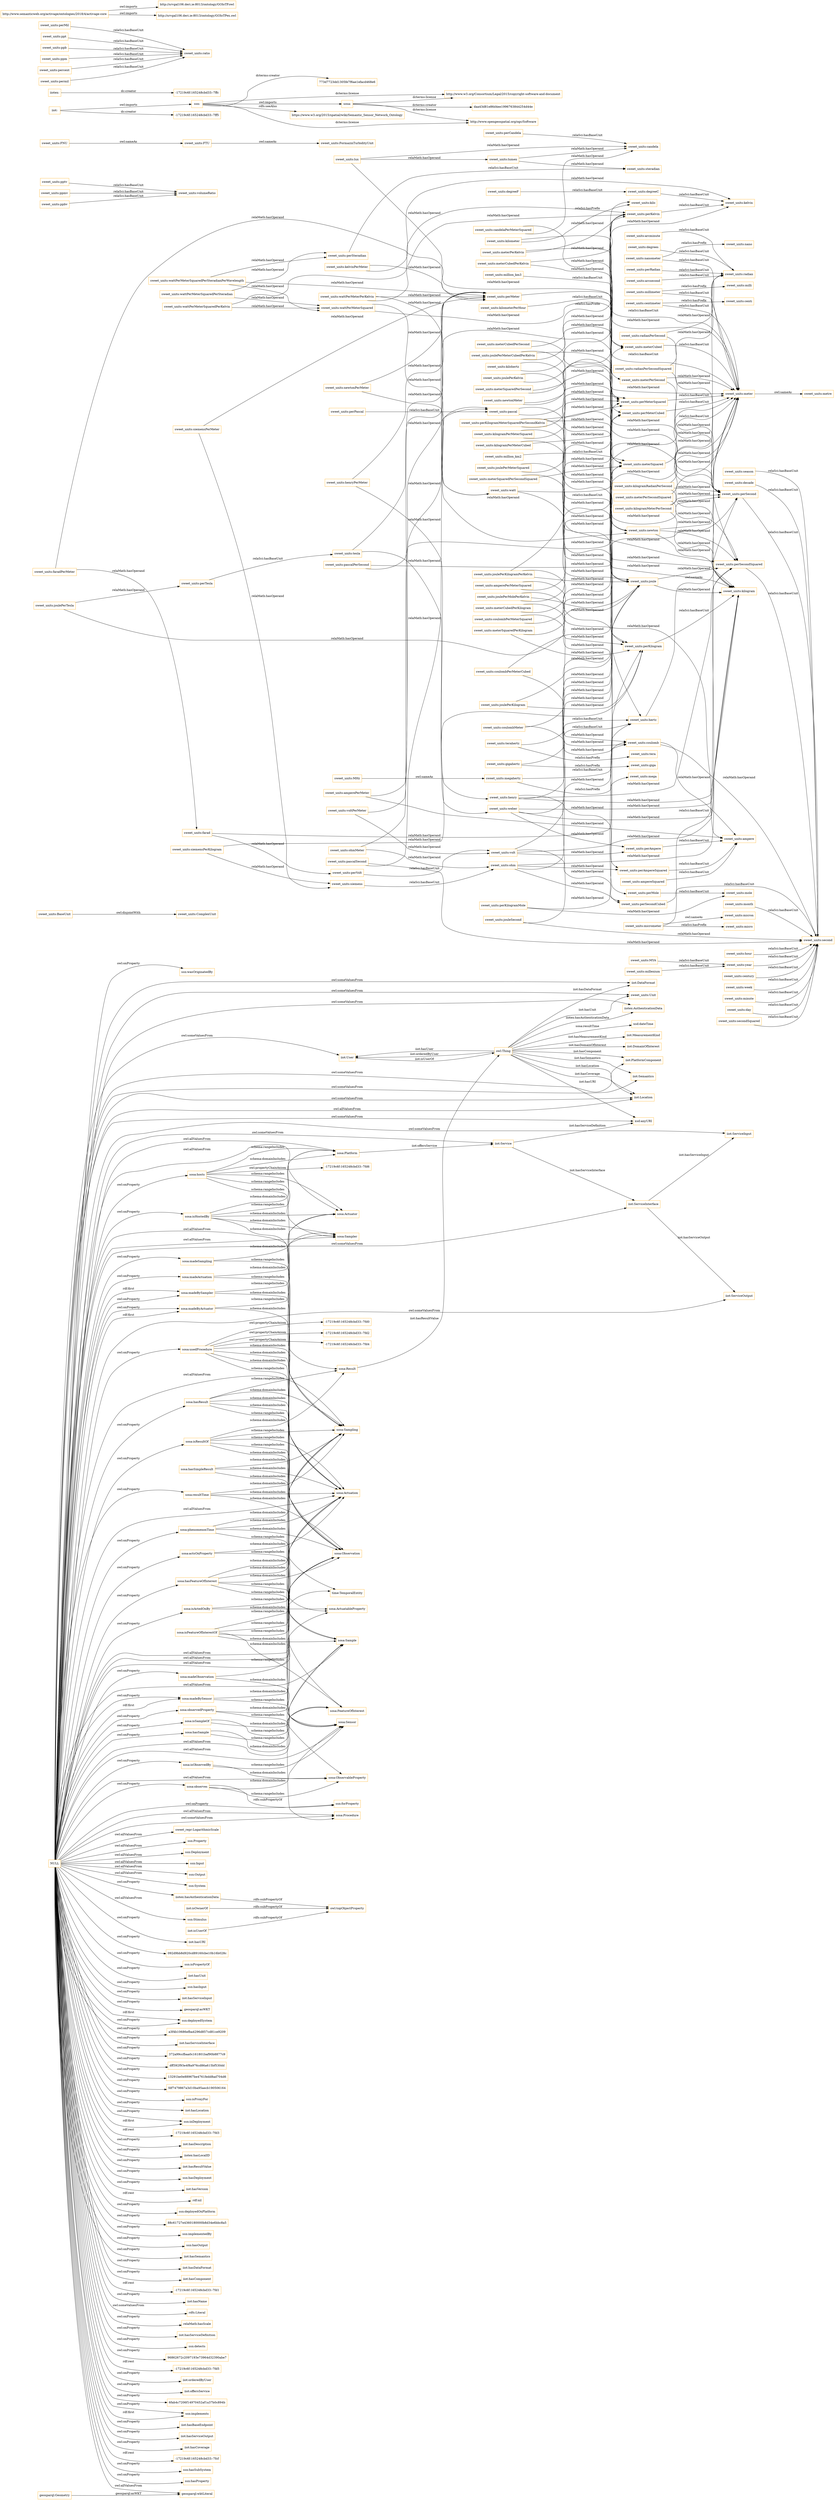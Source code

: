 digraph ar2dtool_diagram { 
rankdir=LR;
size="1501"
node [shape = rectangle, color="orange"]; "iiot:DataFormat" "sweet_units:Unit" "iiotex:AuthenticationData" "sweet_units:BaseUnit" "sweet_repr:LogarithmicScale" "iiot:MeasurementKind" "iiot:User" "sweet_units:ComplexUnit" "iiot:Service" "iiot:ServiceInterface" "ssn:Property" "iiot:PlatformComponent" "iiot:ServiceInput" "iiot:Semantics" "geosparql:Geometry" "iiot:Location" "iiot:ServiceOutput" "iiot:DomainOfInterest" "ssn:Deployment" "ssn:Input" "sosa:Actuation" "ssn:Output" "sosa:Observation" "ssn:System" "sosa:Sampling" "ssn:Stimulus" "sosa:ObservableProperty" "sosa:FeatureOfInterest" "sosa:Platform" "sosa:ActuatableProperty" "sosa:Actuator" "sosa:Sample" "time:TemporalEntity" "sosa:Sensor" "sosa:Procedure" "sosa:Result" "sosa:Sampler" ; /*classes style*/
	"sweet_units:henry" -> "sweet_units:perSecondSquared" [ label = "relaMath:hasOperand" ];
	"sweet_units:henry" -> "sweet_units:perAmpereSquared" [ label = "relaMath:hasOperand" ];
	"sweet_units:henry" -> "sweet_units:meterSquared" [ label = "relaMath:hasOperand" ];
	"sweet_units:henry" -> "sweet_units:kilogram" [ label = "relaMath:hasOperand" ];
	"sosa:usedProcedure" -> "-17219c6f:165248cbd33:-7fd0" [ label = "owl:propertyChainAxiom" ];
	"sosa:usedProcedure" -> "-17219c6f:165248cbd33:-7fd2" [ label = "owl:propertyChainAxiom" ];
	"sosa:usedProcedure" -> "-17219c6f:165248cbd33:-7fd4" [ label = "owl:propertyChainAxiom" ];
	"sosa:usedProcedure" -> "sosa:Procedure" [ label = "schema:rangeIncludes" ];
	"sosa:usedProcedure" -> "sosa:Sampling" [ label = "schema:domainIncludes" ];
	"sosa:usedProcedure" -> "sosa:Observation" [ label = "schema:domainIncludes" ];
	"sosa:usedProcedure" -> "sosa:Actuation" [ label = "schema:domainIncludes" ];
	"sweet_units:joulePerKilogramPerKelvin" -> "sweet_units:perKilogram" [ label = "relaMath:hasOperand" ];
	"sweet_units:joulePerKilogramPerKelvin" -> "sweet_units:perKelvin" [ label = "relaMath:hasOperand" ];
	"sweet_units:joulePerKilogramPerKelvin" -> "sweet_units:joule" [ label = "relaMath:hasOperand" ];
	"sweet_units:joulePerKilogram" -> "sweet_units:perKilogram" [ label = "relaMath:hasOperand" ];
	"sweet_units:joulePerKilogram" -> "sweet_units:joule" [ label = "relaMath:hasOperand" ];
	"sweet_units:millimeter" -> "sweet_units:milli" [ label = "relaSci:hasPrefix" ];
	"sweet_units:millimeter" -> "sweet_units:meter" [ label = "relaSci:hasBaseUnit" ];
	"iiot:isOwnerOf" -> "owl:topObjectProperty" [ label = "rdfs:subPropertyOf" ];
	"sweet_units:meterSquaredPerSecondSquared" -> "sweet_units:perSecondSquared" [ label = "relaMath:hasOperand" ];
	"sweet_units:meterSquaredPerSecondSquared" -> "sweet_units:meterSquared" [ label = "relaMath:hasOperand" ];
	"iiot:isUserOf" -> "owl:topObjectProperty" [ label = "rdfs:subPropertyOf" ];
	"sweet_units:ohm" -> "sweet_units:perSecondCubed" [ label = "relaMath:hasOperand" ];
	"sweet_units:ohm" -> "sweet_units:perAmpereSquared" [ label = "relaMath:hasOperand" ];
	"sweet_units:ohm" -> "sweet_units:meterSquared" [ label = "relaMath:hasOperand" ];
	"sweet_units:ohm" -> "sweet_units:kilogram" [ label = "relaMath:hasOperand" ];
	"sweet_units:pptv" -> "sweet_units:volumeRatio" [ label = "relaSci:hasBaseUnit" ];
	"sweet_units:FNU" -> "sweet_units:FTU" [ label = "owl:sameAs" ];
	"iiot:" -> "ssn:" [ label = "owl:imports" ];
	"iiot:" -> "-17219c6f:165248cbd33:-7ff5" [ label = "dc:creator" ];
	"sweet_units:perSecondCubed" -> "sweet_units:second" [ label = "relaSci:hasBaseUnit" ];
	"sweet_units:joulePerMeterCubedPerKelvin" -> "sweet_units:perMeterCubed" [ label = "relaMath:hasOperand" ];
	"sweet_units:joulePerMeterCubedPerKelvin" -> "sweet_units:perKelvin" [ label = "relaMath:hasOperand" ];
	"sweet_units:joulePerMeterCubedPerKelvin" -> "sweet_units:joule" [ label = "relaMath:hasOperand" ];
	"sweet_units:perSecondSquared" -> "sweet_units:second" [ label = "relaSci:hasBaseUnit" ];
	"iiotex:" -> "-17219c6f:165248cbd33:-7ffc" [ label = "dc:creator" ];
	"ssn:" -> "773d7723dd1305fe7f6ae1efacd468e6" [ label = "dcterms:creator" ];
	"ssn:" -> "http://www.w3.org/Consortium/Legal/2015/copyright-software-and-document" [ label = "dcterms:license" ];
	"ssn:" -> "sosa:" [ label = "owl:imports" ];
	"ssn:" -> "https://www.w3.org/2015/spatial/wiki/Semantic_Sensor_Network_Ontology" [ label = "rdfs:seeAlso" ];
	"ssn:" -> "http://www.opengeospatial.org/ogc/Software" [ label = "dcterms:license" ];
	"sweet_units:wattPerMeterSquaredPerSteradianPerWavelength" -> "sweet_units:wattPerMeterSquared" [ label = "relaMath:hasOperand" ];
	"sweet_units:wattPerMeterSquaredPerSteradianPerWavelength" -> "sweet_units:perSteradian" [ label = "relaMath:hasOperand" ];
	"sweet_units:wattPerMeterSquaredPerSteradianPerWavelength" -> "sweet_units:perMeter" [ label = "relaMath:hasOperand" ];
	"sweet_units:henryPerMeter" -> "sweet_units:perMeter" [ label = "relaMath:hasOperand" ];
	"sweet_units:henryPerMeter" -> "sweet_units:henry" [ label = "relaMath:hasOperand" ];
	"sosa:isSampleOf" -> "sosa:FeatureOfInterest" [ label = "schema:rangeIncludes" ];
	"sosa:isSampleOf" -> "sosa:Sample" [ label = "schema:domainIncludes" ];
	"sweet_units:meterPerKelvin" -> "sweet_units:perKelvin" [ label = "relaMath:hasOperand" ];
	"sweet_units:meterPerKelvin" -> "sweet_units:meter" [ label = "relaMath:hasOperand" ];
	"sweet_units:hour" -> "sweet_units:second" [ label = "relaSci:hasBaseUnit" ];
	"sweet_units:coulombPerMeterCubed" -> "sweet_units:perMeterCubed" [ label = "relaMath:hasOperand" ];
	"sweet_units:coulombPerMeterCubed" -> "sweet_units:coulomb" [ label = "relaMath:hasOperand" ];
	"sweet_units:perMil" -> "sweet_units:ratio" [ label = "relaSci:hasBaseUnit" ];
	"sweet_units:radianPerSecondSquared" -> "sweet_units:radian" [ label = "relaMath:hasOperand" ];
	"sweet_units:radianPerSecondSquared" -> "sweet_units:perSecondSquared" [ label = "relaMath:hasOperand" ];
	"sweet_units:hertz" -> "sweet_units:perSecond" [ label = "owl:sameAs" ];
	"sweet_units:candelaPerMeterSquared" -> "sweet_units:perMeterSquared" [ label = "relaMath:hasOperand" ];
	"sweet_units:candelaPerMeterSquared" -> "sweet_units:candela" [ label = "relaMath:hasOperand" ];
	"sosa:hasSample" -> "sosa:Sample" [ label = "schema:rangeIncludes" ];
	"sosa:hasSample" -> "sosa:FeatureOfInterest" [ label = "schema:domainIncludes" ];
	"sweet_units:meterSquared" -> "sweet_units:meter" [ label = "relaSci:hasBaseUnit" ];
	"sosa:resultTime" -> "sosa:Sampling" [ label = "schema:domainIncludes" ];
	"sosa:resultTime" -> "sosa:Observation" [ label = "schema:domainIncludes" ];
	"sosa:resultTime" -> "sosa:Actuation" [ label = "schema:domainIncludes" ];
	"sweet_units:BaseUnit" -> "sweet_units:ComplexUnit" [ label = "owl:disjointWith" ];
	"sweet_units:meterCubedPerSecond" -> "sweet_units:perSecond" [ label = "relaMath:hasOperand" ];
	"sweet_units:meterCubedPerSecond" -> "sweet_units:meterCubed" [ label = "relaMath:hasOperand" ];
	"sweet_units:perKelvin" -> "sweet_units:kelvin" [ label = "relaSci:hasBaseUnit" ];
	"sweet_units:coulombPerMeterSquared" -> "sweet_units:perMeterSquared" [ label = "relaMath:hasOperand" ];
	"sweet_units:coulombPerMeterSquared" -> "sweet_units:coulomb" [ label = "relaMath:hasOperand" ];
	"sweet_units:kelvinPerMeter" -> "sweet_units:perMeter" [ label = "relaMath:hasOperand" ];
	"sweet_units:kelvinPerMeter" -> "sweet_units:kelvin" [ label = "relaMath:hasOperand" ];
	"sweet_units:perSteradian" -> "sweet_units:steradian" [ label = "relaSci:hasBaseUnit" ];
	"sweet_units:perAmpereSquared" -> "sweet_units:ampere" [ label = "relaSci:hasBaseUnit" ];
	"sweet_units:ppt" -> "sweet_units:ratio" [ label = "relaSci:hasBaseUnit" ];
	"sweet_units:perMeter" -> "sweet_units:meter" [ label = "relaSci:hasBaseUnit" ];
	"sweet_units:meterCubed" -> "sweet_units:meter" [ label = "relaSci:hasBaseUnit" ];
	"sweet_units:meterCubedPerKilogram" -> "sweet_units:perKilogram" [ label = "relaMath:hasOperand" ];
	"sweet_units:meterCubedPerKilogram" -> "sweet_units:meterCubed" [ label = "relaMath:hasOperand" ];
	"sosa:madeObservation" -> "sosa:Observation" [ label = "schema:rangeIncludes" ];
	"sosa:madeObservation" -> "sosa:Sensor" [ label = "schema:domainIncludes" ];
	"sweet_units:million_km3" -> "sweet_units:meterCubed" [ label = "relaSci:hasBaseUnit" ];
	"sweet_units:arcminute" -> "sweet_units:radian" [ label = "relaSci:hasBaseUnit" ];
	"sweet_units:kilometerPerHour" -> "sweet_units:meterPerSecond" [ label = "relaSci:hasBaseUnit" ];
	"sweet_units:perVolt" -> "sweet_units:volt" [ label = "relaSci:hasBaseUnit" ];
	"sosa:actsOnProperty" -> "sosa:ActuatableProperty" [ label = "schema:rangeIncludes" ];
	"sosa:actsOnProperty" -> "sosa:Actuation" [ label = "schema:domainIncludes" ];
	"sosa:hasSimpleResult" -> "sosa:Sampling" [ label = "schema:domainIncludes" ];
	"sosa:hasSimpleResult" -> "sosa:Observation" [ label = "schema:domainIncludes" ];
	"sosa:hasSimpleResult" -> "sosa:Actuation" [ label = "schema:domainIncludes" ];
	"sweet_units:wattPerMeterSquared" -> "sweet_units:watt" [ label = "relaMath:hasOperand" ];
	"sweet_units:wattPerMeterSquared" -> "sweet_units:perMeterSquared" [ label = "relaMath:hasOperand" ];
	"sweet_units:terahertz" -> "sweet_units:tera" [ label = "relaSci:hasPrefix" ];
	"sweet_units:terahertz" -> "sweet_units:hertz" [ label = "relaSci:hasBaseUnit" ];
	"sweet_units:meter" -> "sweet_units:metre" [ label = "owl:sameAs" ];
	"sweet_units:newton" -> "sweet_units:perSecondSquared" [ label = "relaMath:hasOperand" ];
	"sweet_units:newton" -> "sweet_units:meter" [ label = "relaMath:hasOperand" ];
	"sweet_units:newton" -> "sweet_units:kilogram" [ label = "relaMath:hasOperand" ];
	"sweet_units:kilometer" -> "sweet_units:kilo" [ label = "relaSci:hasPrefix" ];
	"sweet_units:kilometer" -> "sweet_units:meter" [ label = "relaSci:hasBaseUnit" ];
	"sweet_units:perMeterSquared" -> "sweet_units:meter" [ label = "relaSci:hasBaseUnit" ];
	"sweet_units:year" -> "sweet_units:second" [ label = "relaSci:hasBaseUnit" ];
	"http://www.semanticweb.org/activage/ontologies/2018/4/activage-core" -> "http://srvgal106.deri.ie:8013/ontology/GOIoTP.owl" [ label = "owl:imports" ];
	"http://www.semanticweb.org/activage/ontologies/2018/4/activage-core" -> "http://srvgal106.deri.ie:8013/ontology/GOIoTPex.owl" [ label = "owl:imports" ];
	"sweet_units:centimeter" -> "sweet_units:centi" [ label = "relaSci:hasPrefix" ];
	"sweet_units:centimeter" -> "sweet_units:meter" [ label = "relaSci:hasBaseUnit" ];
	"sweet_units:joulePerTesla" -> "sweet_units:perTesla" [ label = "relaMath:hasOperand" ];
	"sweet_units:joulePerTesla" -> "sweet_units:joule" [ label = "relaMath:hasOperand" ];
	"sosa:observedProperty" -> "sosa:ObservableProperty" [ label = "schema:rangeIncludes" ];
	"sosa:observedProperty" -> "sosa:Observation" [ label = "schema:domainIncludes" ];
	"sosa:observes" -> "ssn:forProperty" [ label = "rdfs:subPropertyOf" ];
	"sosa:observes" -> "sosa:ObservableProperty" [ label = "schema:rangeIncludes" ];
	"sosa:observes" -> "sosa:Sensor" [ label = "schema:domainIncludes" ];
	"sweet_units:degreeC" -> "sweet_units:kelvin" [ label = "relaSci:hasBaseUnit" ];
	"sweet_units:siemens" -> "sweet_units:ohm" [ label = "relaSci:hasBaseUnit" ];
	"sweet_units:ppb" -> "sweet_units:ratio" [ label = "relaSci:hasBaseUnit" ];
	"sweet_units:meterCubedPerKelvin" -> "sweet_units:perKelvin" [ label = "relaMath:hasOperand" ];
	"sweet_units:meterCubedPerKelvin" -> "sweet_units:meterCubed" [ label = "relaMath:hasOperand" ];
	"sweet_units:perKilogram" -> "sweet_units:kilogram" [ label = "relaSci:hasBaseUnit" ];
	"sweet_units:lumen" -> "sweet_units:steradian" [ label = "relaMath:hasOperand" ];
	"sweet_units:lumen" -> "sweet_units:candela" [ label = "relaMath:hasOperand" ];
	"sweet_units:ppmv" -> "sweet_units:volumeRatio" [ label = "relaSci:hasBaseUnit" ];
	"sweet_units:century" -> "sweet_units:second" [ label = "relaSci:hasBaseUnit" ];
	"sosa:hasFeatureOfInterest" -> "sosa:Observation" [ label = "schema:domainIncludes" ];
	"sosa:hasFeatureOfInterest" -> "sosa:FeatureOfInterest" [ label = "schema:rangeIncludes" ];
	"sosa:hasFeatureOfInterest" -> "sosa:Sampling" [ label = "schema:domainIncludes" ];
	"sosa:hasFeatureOfInterest" -> "sosa:Actuation" [ label = "schema:domainIncludes" ];
	"sosa:hasFeatureOfInterest" -> "sosa:Sample" [ label = "schema:rangeIncludes" ];
	"sosa:isFeatureOfInterestOf" -> "sosa:FeatureOfInterest" [ label = "schema:domainIncludes" ];
	"sosa:isFeatureOfInterestOf" -> "sosa:Actuation" [ label = "schema:rangeIncludes" ];
	"sosa:isFeatureOfInterestOf" -> "sosa:Sampling" [ label = "schema:rangeIncludes" ];
	"sosa:isFeatureOfInterestOf" -> "sosa:Observation" [ label = "schema:rangeIncludes" ];
	"sosa:isFeatureOfInterestOf" -> "sosa:Sample" [ label = "schema:domainIncludes" ];
	"sweet_units:siemensPerKilogram" -> "sweet_units:siemens" [ label = "relaMath:hasOperand" ];
	"sweet_units:siemensPerKilogram" -> "sweet_units:perKilogram" [ label = "relaMath:hasOperand" ];
	"sweet_units:MHz" -> "sweet_units:megahertz" [ label = "owl:sameAs" ];
	"sosa:" -> "http://www.opengeospatial.org/ogc/Software" [ label = "dcterms:license" ];
	"sosa:" -> "daa43d81e86d4ee1996763844254d44e" [ label = "dcterms:creator" ];
	"sosa:" -> "http://www.w3.org/Consortium/Legal/2015/copyright-software-and-document" [ label = "dcterms:license" ];
	"sweet_units:MYA" -> "sweet_units:year" [ label = "relaSci:hasBaseUnit" ];
	"sweet_units:degreeF" -> "sweet_units:degreeC" [ label = "relaSci:hasBaseUnit" ];
	"sweet_units:perCandela" -> "sweet_units:candela" [ label = "relaSci:hasBaseUnit" ];
	"sweet_units:newtonPerMeter" -> "sweet_units:perMeter" [ label = "relaMath:hasOperand" ];
	"sweet_units:newtonPerMeter" -> "sweet_units:newton" [ label = "relaMath:hasOperand" ];
	"sweet_units:perTesla" -> "sweet_units:tesla" [ label = "relaSci:hasBaseUnit" ];
	"sweet_units:perPascal" -> "sweet_units:pascal" [ label = "relaSci:hasBaseUnit" ];
	"sweet_units:joulePerMeterSquared" -> "sweet_units:perMeterSquared" [ label = "relaMath:hasOperand" ];
	"sweet_units:joulePerMeterSquared" -> "sweet_units:joule" [ label = "relaMath:hasOperand" ];
	"sweet_units:perAmpere" -> "sweet_units:ampere" [ label = "relaSci:hasBaseUnit" ];
	"sosa:madeBySampler" -> "sosa:Sampler" [ label = "schema:rangeIncludes" ];
	"sosa:madeBySampler" -> "sosa:Sampling" [ label = "schema:domainIncludes" ];
	"sosa:madeActuation" -> "sosa:Actuation" [ label = "schema:rangeIncludes" ];
	"sosa:madeActuation" -> "sosa:Actuator" [ label = "schema:domainIncludes" ];
	"sweet_units:ppbv" -> "sweet_units:volumeRatio" [ label = "relaSci:hasBaseUnit" ];
	"sweet_units:ppm" -> "sweet_units:ratio" [ label = "relaSci:hasBaseUnit" ];
	"sweet_units:kilogramRadianPerSecond" -> "sweet_units:radian" [ label = "relaMath:hasOperand" ];
	"sweet_units:kilogramRadianPerSecond" -> "sweet_units:perSecond" [ label = "relaMath:hasOperand" ];
	"sweet_units:kilogramRadianPerSecond" -> "sweet_units:kilogram" [ label = "relaMath:hasOperand" ];
	"sweet_units:joule" -> "sweet_units:perSecondSquared" [ label = "relaMath:hasOperand" ];
	"sweet_units:joule" -> "sweet_units:kilogram" [ label = "relaMath:hasOperand" ];
	"sweet_units:joulePerMolePerKelvin" -> "sweet_units:perMole" [ label = "relaMath:hasOperand" ];
	"sweet_units:joulePerMolePerKelvin" -> "sweet_units:perKelvin" [ label = "relaMath:hasOperand" ];
	"sweet_units:joulePerMolePerKelvin" -> "sweet_units:joule" [ label = "relaMath:hasOperand" ];
	"sosa:madeByActuator" -> "sosa:Actuator" [ label = "schema:rangeIncludes" ];
	"sosa:madeByActuator" -> "sosa:Actuation" [ label = "schema:domainIncludes" ];
	"sweet_units:week" -> "sweet_units:second" [ label = "relaSci:hasBaseUnit" ];
	"sweet_units:ohmMeter" -> "sweet_units:ohm" [ label = "relaMath:hasOperand" ];
	"sweet_units:ohmMeter" -> "sweet_units:meter" [ label = "relaMath:hasOperand" ];
	"sweet_units:tesla" -> "sweet_units:weber" [ label = "relaMath:hasOperand" ];
	"sweet_units:tesla" -> "sweet_units:perMeterSquared" [ label = "relaMath:hasOperand" ];
	"sweet_units:kilohertz" -> "sweet_units:kilo" [ label = "relaSci:hasPrefix" ];
	"sweet_units:kilohertz" -> "sweet_units:hertz" [ label = "relaSci:hasBaseUnit" ];
	"sweet_units:newtonMeter" -> "sweet_units:newton" [ label = "relaMath:hasOperand" ];
	"sweet_units:newtonMeter" -> "sweet_units:meter" [ label = "relaMath:hasOperand" ];
	"sweet_units:perMeterCubed" -> "sweet_units:meter" [ label = "relaSci:hasBaseUnit" ];
	"sweet_units:percent" -> "sweet_units:ratio" [ label = "relaSci:hasBaseUnit" ];
	"sweet_units:degrees" -> "sweet_units:radian" [ label = "relaSci:hasBaseUnit" ];
	"sweet_units:pascal" -> "sweet_units:perMeterSquared" [ label = "relaMath:hasOperand" ];
	"sweet_units:pascal" -> "sweet_units:newton" [ label = "relaMath:hasOperand" ];
	"sweet_units:amperePerMeter" -> "sweet_units:perMeter" [ label = "relaMath:hasOperand" ];
	"sweet_units:amperePerMeter" -> "sweet_units:ampere" [ label = "relaMath:hasOperand" ];
	"sweet_units:perKilogramMole" -> "sweet_units:perKilogram" [ label = "relaMath:hasOperand" ];
	"sweet_units:perKilogramMole" -> "sweet_units:mole" [ label = "relaMath:hasOperand" ];
	"sosa:isActedOnBy" -> "sosa:Actuation" [ label = "schema:rangeIncludes" ];
	"sosa:isActedOnBy" -> "sosa:ActuatableProperty" [ label = "schema:domainIncludes" ];
	"sweet_units:perRadian" -> "sweet_units:radian" [ label = "relaSci:hasBaseUnit" ];
	"sweet_units:perMole" -> "sweet_units:mole" [ label = "relaSci:hasBaseUnit" ];
	"sweet_units:arcsecond" -> "sweet_units:radian" [ label = "relaSci:hasBaseUnit" ];
	"sweet_units:siemensPerMeter" -> "sweet_units:siemens" [ label = "relaMath:hasOperand" ];
	"sweet_units:siemensPerMeter" -> "sweet_units:perMeter" [ label = "relaMath:hasOperand" ];
	"sosa:isObservedBy" -> "sosa:Sensor" [ label = "schema:rangeIncludes" ];
	"sosa:isObservedBy" -> "sosa:ObservableProperty" [ label = "schema:domainIncludes" ];
	"sweet_units:lux" -> "sweet_units:perMeterSquared" [ label = "relaMath:hasOperand" ];
	"sweet_units:lux" -> "sweet_units:lumen" [ label = "relaMath:hasOperand" ];
	"sweet_units:lux" -> "sweet_units:candela" [ label = "relaMath:hasOperand" ];
	"sweet_units:minute" -> "sweet_units:second" [ label = "relaSci:hasBaseUnit" ];
	"sweet_units:kilogramMeterPerSecond" -> "sweet_units:perSecond" [ label = "relaMath:hasOperand" ];
	"sweet_units:kilogramMeterPerSecond" -> "sweet_units:meter" [ label = "relaMath:hasOperand" ];
	"sweet_units:kilogramMeterPerSecond" -> "sweet_units:kilogram" [ label = "relaMath:hasOperand" ];
	"sweet_units:gigahertz" -> "sweet_units:giga" [ label = "relaSci:hasPrefix" ];
	"sweet_units:gigahertz" -> "sweet_units:hertz" [ label = "relaSci:hasBaseUnit" ];
	"sosa:hosts" -> "-17219c6f:165248cbd33:-7fd6" [ label = "owl:propertyChainAxiom" ];
	"sosa:hosts" -> "sosa:Platform" [ label = "schema:rangeIncludes" ];
	"sosa:hosts" -> "sosa:Actuator" [ label = "schema:rangeIncludes" ];
	"sosa:hosts" -> "sosa:Sampler" [ label = "schema:rangeIncludes" ];
	"sosa:hosts" -> "sosa:Sensor" [ label = "schema:rangeIncludes" ];
	"sosa:hosts" -> "sosa:Platform" [ label = "schema:domainIncludes" ];
	"iiotex:hasAuthenticationData" -> "owl:topObjectProperty" [ label = "rdfs:subPropertyOf" ];
	"sweet_units:jouleSecond" -> "sweet_units:second" [ label = "relaMath:hasOperand" ];
	"sweet_units:jouleSecond" -> "sweet_units:joule" [ label = "relaMath:hasOperand" ];
	"sweet_units:volt" -> "sweet_units:perSecondCubed" [ label = "relaMath:hasOperand" ];
	"sweet_units:volt" -> "sweet_units:perAmpere" [ label = "relaMath:hasOperand" ];
	"sweet_units:volt" -> "sweet_units:meterSquared" [ label = "relaMath:hasOperand" ];
	"sweet_units:volt" -> "sweet_units:kilogram" [ label = "relaMath:hasOperand" ];
	"sweet_units:day" -> "sweet_units:second" [ label = "relaSci:hasBaseUnit" ];
	"sweet_units:micrometer" -> "sweet_units:micro" [ label = "relaSci:hasPrefix" ];
	"sweet_units:micrometer" -> "sweet_units:meter" [ label = "relaSci:hasBaseUnit" ];
	"sweet_units:micrometer" -> "sweet_units:micron" [ label = "owl:sameAs" ];
	"sweet_units:permil" -> "sweet_units:ratio" [ label = "relaSci:hasBaseUnit" ];
	"sweet_units:pascalSecond" -> "sweet_units:second" [ label = "relaMath:hasOperand" ];
	"sweet_units:pascalSecond" -> "sweet_units:pascal" [ label = "relaMath:hasOperand" ];
	"sweet_units:kilogramPerMeterCubed" -> "sweet_units:perMeterCubed" [ label = "relaMath:hasOperand" ];
	"sweet_units:kilogramPerMeterCubed" -> "sweet_units:kilogram" [ label = "relaMath:hasOperand" ];
	"sweet_units:meterSquaredPerSecond" -> "sweet_units:perSecond" [ label = "relaMath:hasOperand" ];
	"sweet_units:meterSquaredPerSecond" -> "sweet_units:meterSquared" [ label = "relaMath:hasOperand" ];
	"sosa:phenomenonTime" -> "time:TemporalEntity" [ label = "schema:rangeIncludes" ];
	"sosa:phenomenonTime" -> "sosa:Sampling" [ label = "schema:domainIncludes" ];
	"sosa:phenomenonTime" -> "sosa:Observation" [ label = "schema:domainIncludes" ];
	"sosa:phenomenonTime" -> "sosa:Actuation" [ label = "schema:domainIncludes" ];
	"sweet_units:meterPerSecondSquared" -> "sweet_units:perSecondSquared" [ label = "relaMath:hasOperand" ];
	"sweet_units:meterPerSecondSquared" -> "sweet_units:meter" [ label = "relaMath:hasOperand" ];
	"NULL" -> "iiot:hasURI" [ label = "owl:onProperty" ];
	"NULL" -> "sosa:Sampler" [ label = "owl:allValuesFrom" ];
	"NULL" -> "iiot:PlatformComponent" [ label = "owl:someValuesFrom" ];
	"NULL" -> "092d9bb8d920cd89160cbe10b16b028c" [ label = "owl:onProperty" ];
	"NULL" -> "sosa:observedProperty" [ label = "owl:onProperty" ];
	"NULL" -> "sosa:madeByActuator" [ label = "rdf:first" ];
	"NULL" -> "xsd:anyURI" [ label = "owl:someValuesFrom" ];
	"NULL" -> "sosa:madeSampling" [ label = "owl:onProperty" ];
	"NULL" -> "sosa:madeObservation" [ label = "owl:onProperty" ];
	"NULL" -> "time:TemporalEntity" [ label = "owl:allValuesFrom" ];
	"NULL" -> "sosa:Observation" [ label = "owl:allValuesFrom" ];
	"NULL" -> "iiotex:AuthenticationData" [ label = "owl:someValuesFrom" ];
	"NULL" -> "ssn:forProperty" [ label = "owl:onProperty" ];
	"NULL" -> "sweet_repr:LogarithmicScale" [ label = "owl:allValuesFrom" ];
	"NULL" -> "sosa:isActedOnBy" [ label = "owl:onProperty" ];
	"NULL" -> "sosa:madeBySensor" [ label = "rdf:first" ];
	"NULL" -> "iiot:Location" [ label = "owl:someValuesFrom" ];
	"NULL" -> "sosa:observes" [ label = "owl:onProperty" ];
	"NULL" -> "ssn:isPropertyOf" [ label = "owl:onProperty" ];
	"NULL" -> "iiot:hasUnit" [ label = "owl:onProperty" ];
	"NULL" -> "ssn:hasInput" [ label = "owl:onProperty" ];
	"NULL" -> "sosa:madeBySampler" [ label = "owl:onProperty" ];
	"NULL" -> "sosa:usedProcedure" [ label = "owl:onProperty" ];
	"NULL" -> "iiot:hasServiceInput" [ label = "owl:onProperty" ];
	"NULL" -> "sosa:FeatureOfInterest" [ label = "owl:allValuesFrom" ];
	"NULL" -> "geosparql:asWKT" [ label = "owl:onProperty" ];
	"NULL" -> "ssn:deployedSystem" [ label = "rdf:first" ];
	"NULL" -> "iiotex:hasAuthenticationData" [ label = "owl:onProperty" ];
	"NULL" -> "sosa:hasResult" [ label = "owl:onProperty" ];
	"NULL" -> "a3f4b10686efba4296d857cd81ce9209" [ label = "owl:onProperty" ];
	"NULL" -> "sosa:Sensor" [ label = "owl:allValuesFrom" ];
	"NULL" -> "ssn:deployedSystem" [ label = "owl:onProperty" ];
	"NULL" -> "iiot:hasServiceInterface" [ label = "owl:onProperty" ];
	"NULL" -> "372a99ccfbaa0c161801baf90b8877c9" [ label = "owl:onProperty" ];
	"NULL" -> "dff392f93e4f8a976cd86a615bf530dd" [ label = "owl:onProperty" ];
	"NULL" -> "sosa:Procedure" [ label = "owl:someValuesFrom" ];
	"NULL" -> "13291be0e88967be4761fedd8ad704d6" [ label = "owl:onProperty" ];
	"NULL" -> "ssn:Output" [ label = "owl:allValuesFrom" ];
	"NULL" -> "fdf7479867a3d10ba95aecb190506164" [ label = "owl:onProperty" ];
	"NULL" -> "ssn:isProxyFor" [ label = "owl:onProperty" ];
	"NULL" -> "iiot:hasLocation" [ label = "owl:onProperty" ];
	"NULL" -> "sosa:hasFeatureOfInterest" [ label = "owl:onProperty" ];
	"NULL" -> "ssn:inDeployment" [ label = "owl:onProperty" ];
	"NULL" -> "sosa:Procedure" [ label = "owl:allValuesFrom" ];
	"NULL" -> "-17219c6f:165248cbd33:-7fd3" [ label = "rdf:rest" ];
	"NULL" -> "iiot:hasDescription" [ label = "owl:onProperty" ];
	"NULL" -> "sosa:hasSample" [ label = "owl:onProperty" ];
	"NULL" -> "iiotex:hasLocalID" [ label = "owl:onProperty" ];
	"NULL" -> "iiot:Service" [ label = "owl:someValuesFrom" ];
	"NULL" -> "iiot:ServiceInterface" [ label = "owl:someValuesFrom" ];
	"NULL" -> "sosa:ActuatableProperty" [ label = "owl:allValuesFrom" ];
	"NULL" -> "iiot:hasResultValue" [ label = "owl:onProperty" ];
	"NULL" -> "ssn:hasDeployment" [ label = "owl:onProperty" ];
	"NULL" -> "iiot:hasVersion" [ label = "owl:onProperty" ];
	"NULL" -> "sosa:madeActuation" [ label = "owl:onProperty" ];
	"NULL" -> "rdf:nil" [ label = "rdf:rest" ];
	"NULL" -> "ssn:deployedOnPlatform" [ label = "owl:onProperty" ];
	"NULL" -> "iiot:Location" [ label = "owl:allValuesFrom" ];
	"NULL" -> "88c61727e4360180000b8d34e6bbc8a5" [ label = "owl:onProperty" ];
	"NULL" -> "ssn:implementedBy" [ label = "owl:onProperty" ];
	"NULL" -> "ssn:Stimulus" [ label = "owl:allValuesFrom" ];
	"NULL" -> "sosa:isHostedBy" [ label = "owl:onProperty" ];
	"NULL" -> "ssn:hasOutput" [ label = "owl:onProperty" ];
	"NULL" -> "iiot:hasSemantics" [ label = "owl:onProperty" ];
	"NULL" -> "iiot:hasDataFormat" [ label = "owl:onProperty" ];
	"NULL" -> "iiot:User" [ label = "owl:someValuesFrom" ];
	"NULL" -> "ssn:Property" [ label = "owl:allValuesFrom" ];
	"NULL" -> "sosa:Actuator" [ label = "owl:allValuesFrom" ];
	"NULL" -> "sosa:isResultOf" [ label = "owl:onProperty" ];
	"NULL" -> "iiot:hasComponent" [ label = "owl:onProperty" ];
	"NULL" -> "-17219c6f:165248cbd33:-7fd1" [ label = "rdf:rest" ];
	"NULL" -> "iiot:hasName" [ label = "owl:onProperty" ];
	"NULL" -> "rdfs:Literal" [ label = "owl:someValuesFrom" ];
	"NULL" -> "sosa:madeBySensor" [ label = "owl:onProperty" ];
	"NULL" -> "sosa:phenomenonTime" [ label = "owl:onProperty" ];
	"NULL" -> "ssn:Deployment" [ label = "owl:allValuesFrom" ];
	"NULL" -> "sosa:ObservableProperty" [ label = "owl:allValuesFrom" ];
	"NULL" -> "ssn:inDeployment" [ label = "rdf:first" ];
	"NULL" -> "relaMath:hasScale" [ label = "owl:onProperty" ];
	"NULL" -> "sosa:Sampling" [ label = "owl:allValuesFrom" ];
	"NULL" -> "iiot:hasServiceDefinition" [ label = "owl:onProperty" ];
	"NULL" -> "iiot:ServiceInput" [ label = "owl:someValuesFrom" ];
	"NULL" -> "ssn:detects" [ label = "owl:onProperty" ];
	"NULL" -> "sosa:Platform" [ label = "owl:allValuesFrom" ];
	"NULL" -> "sosa:resultTime" [ label = "owl:onProperty" ];
	"NULL" -> "96862672c2097193e73964d32390abe7" [ label = "owl:onProperty" ];
	"NULL" -> "-17219c6f:165248cbd33:-7fd5" [ label = "rdf:rest" ];
	"NULL" -> "sosa:Result" [ label = "owl:allValuesFrom" ];
	"NULL" -> "iiot:orderedByUser" [ label = "owl:onProperty" ];
	"NULL" -> "sosa:isObservedBy" [ label = "owl:onProperty" ];
	"NULL" -> "sosa:isSampleOf" [ label = "owl:onProperty" ];
	"NULL" -> "iiot:offersService" [ label = "owl:onProperty" ];
	"NULL" -> "6fab4c7206f14970452af1a37b0c894b" [ label = "owl:onProperty" ];
	"NULL" -> "ssn:implements" [ label = "owl:onProperty" ];
	"NULL" -> "iiot:hasBaseEndpoint" [ label = "owl:onProperty" ];
	"NULL" -> "iiot:ServiceOutput" [ label = "owl:someValuesFrom" ];
	"NULL" -> "ssn:Input" [ label = "owl:allValuesFrom" ];
	"NULL" -> "sweet_units:Unit" [ label = "owl:someValuesFrom" ];
	"NULL" -> "iiot:hasServiceOutput" [ label = "owl:onProperty" ];
	"NULL" -> "ssn:System" [ label = "owl:allValuesFrom" ];
	"NULL" -> "sosa:actsOnProperty" [ label = "owl:onProperty" ];
	"NULL" -> "iiot:hasCoverage" [ label = "owl:onProperty" ];
	"NULL" -> "sosa:Sample" [ label = "owl:allValuesFrom" ];
	"NULL" -> "-17219c6f:165248cbd33:-7fcf" [ label = "rdf:rest" ];
	"NULL" -> "ssn:hasSubSystem" [ label = "owl:onProperty" ];
	"NULL" -> "ssn:implements" [ label = "rdf:first" ];
	"NULL" -> "sosa:Actuation" [ label = "owl:allValuesFrom" ];
	"NULL" -> "ssn:hasProperty" [ label = "owl:onProperty" ];
	"NULL" -> "ssn:wasOriginatedBy" [ label = "owl:onProperty" ];
	"NULL" -> "sosa:madeBySampler" [ label = "rdf:first" ];
	"NULL" -> "iiot:DataFormat" [ label = "owl:someValuesFrom" ];
	"NULL" -> "sosa:madeByActuator" [ label = "owl:onProperty" ];
	"NULL" -> "iiot:Semantics" [ label = "owl:someValuesFrom" ];
	"NULL" -> "sosa:hosts" [ label = "owl:onProperty" ];
	"NULL" -> "geosparql:wktLiteral" [ label = "owl:allValuesFrom" ];
	"sosa:madeSampling" -> "sosa:Sampling" [ label = "schema:rangeIncludes" ];
	"sosa:madeSampling" -> "sosa:Sampler" [ label = "schema:domainIncludes" ];
	"sweet_units:secondSquared" -> "sweet_units:second" [ label = "relaSci:hasBaseUnit" ];
	"sweet_units:million_km2" -> "sweet_units:meterSquared" [ label = "relaSci:hasBaseUnit" ];
	"sweet_units:wattPerMeterPerKelvin" -> "sweet_units:watt" [ label = "relaMath:hasOperand" ];
	"sweet_units:wattPerMeterPerKelvin" -> "sweet_units:perMeter" [ label = "relaMath:hasOperand" ];
	"sweet_units:wattPerMeterPerKelvin" -> "sweet_units:perKelvin" [ label = "relaMath:hasOperand" ];
	"sweet_units:millenium" -> "sweet_units:year" [ label = "relaSci:hasBaseUnit" ];
	"sosa:madeBySensor" -> "sosa:Sensor" [ label = "schema:rangeIncludes" ];
	"sosa:madeBySensor" -> "sosa:Observation" [ label = "schema:domainIncludes" ];
	"sweet_units:wattPerMeterSquaredPerSteradian" -> "sweet_units:wattPerMeterSquared" [ label = "relaMath:hasOperand" ];
	"sweet_units:wattPerMeterSquaredPerSteradian" -> "sweet_units:perSteradian" [ label = "relaMath:hasOperand" ];
	"sweet_units:amperePerMeterSquared" -> "sweet_units:perMeterSquared" [ label = "relaMath:hasOperand" ];
	"sweet_units:amperePerMeterSquared" -> "sweet_units:ampere" [ label = "relaMath:hasOperand" ];
	"sweet_units:megahertz" -> "sweet_units:mega" [ label = "relaSci:hasPrefix" ];
	"sweet_units:megahertz" -> "sweet_units:hertz" [ label = "relaSci:hasBaseUnit" ];
	"sweet_units:meterPerSecond" -> "sweet_units:perSecond" [ label = "relaMath:hasOperand" ];
	"sweet_units:meterPerSecond" -> "sweet_units:meter" [ label = "relaMath:hasOperand" ];
	"sweet_units:kilogramPerMeterSquared" -> "sweet_units:perMeterSquared" [ label = "relaMath:hasOperand" ];
	"sweet_units:kilogramPerMeterSquared" -> "sweet_units:kilogram" [ label = "relaMath:hasOperand" ];
	"sweet_units:FTU" -> "sweet_units:FormazinTurbidityUnit" [ label = "owl:sameAs" ];
	"sweet_units:radianPerSecond" -> "sweet_units:radian" [ label = "relaMath:hasOperand" ];
	"sweet_units:radianPerSecond" -> "sweet_units:perSecond" [ label = "relaMath:hasOperand" ];
	"sweet_units:wattPerMeterSquaredPerKelvin" -> "sweet_units:wattPerMeterSquared" [ label = "relaMath:hasOperand" ];
	"sweet_units:wattPerMeterSquaredPerKelvin" -> "sweet_units:perKelvin" [ label = "relaMath:hasOperand" ];
	"sosa:isHostedBy" -> "sosa:Platform" [ label = "schema:rangeIncludes" ];
	"sosa:isHostedBy" -> "sosa:Platform" [ label = "schema:domainIncludes" ];
	"sosa:isHostedBy" -> "sosa:Sampler" [ label = "schema:domainIncludes" ];
	"sosa:isHostedBy" -> "sosa:Sensor" [ label = "schema:domainIncludes" ];
	"sosa:isHostedBy" -> "sosa:Actuator" [ label = "schema:domainIncludes" ];
	"sosa:isResultOf" -> "sosa:Sample" [ label = "schema:domainIncludes" ];
	"sosa:isResultOf" -> "sosa:Actuation" [ label = "schema:rangeIncludes" ];
	"sosa:isResultOf" -> "sosa:Observation" [ label = "schema:rangeIncludes" ];
	"sosa:isResultOf" -> "sosa:Sampling" [ label = "schema:rangeIncludes" ];
	"sosa:isResultOf" -> "sosa:Result" [ label = "schema:domainIncludes" ];
	"sweet_units:farad" -> "sweet_units:perVolt" [ label = "relaMath:hasOperand" ];
	"sweet_units:farad" -> "sweet_units:coulomb" [ label = "relaMath:hasOperand" ];
	"sweet_units:decade" -> "sweet_units:second" [ label = "relaSci:hasBaseUnit" ];
	"sweet_units:voltPerMeter" -> "sweet_units:volt" [ label = "relaMath:hasOperand" ];
	"sweet_units:voltPerMeter" -> "sweet_units:perMeter" [ label = "relaMath:hasOperand" ];
	"sweet_units:season" -> "sweet_units:second" [ label = "relaSci:hasBaseUnit" ];
	"sosa:hasResult" -> "sosa:Sampling" [ label = "schema:domainIncludes" ];
	"sosa:hasResult" -> "sosa:Actuation" [ label = "schema:domainIncludes" ];
	"sosa:hasResult" -> "sosa:Observation" [ label = "schema:domainIncludes" ];
	"sosa:hasResult" -> "sosa:Result" [ label = "schema:rangeIncludes" ];
	"sosa:hasResult" -> "sosa:Sample" [ label = "schema:rangeIncludes" ];
	"sweet_units:meterSquaredPerKilogram" -> "sweet_units:perKilogram" [ label = "relaMath:hasOperand" ];
	"sweet_units:meterSquaredPerKilogram" -> "sweet_units:meterSquared" [ label = "relaMath:hasOperand" ];
	"sweet_units:ampereSquared" -> "sweet_units:ampere" [ label = "relaSci:hasBaseUnit" ];
	"sweet_units:coulomb" -> "sweet_units:second" [ label = "relaMath:hasOperand" ];
	"sweet_units:coulomb" -> "sweet_units:ampere" [ label = "relaMath:hasOperand" ];
	"sweet_units:perSecond" -> "sweet_units:second" [ label = "relaSci:hasBaseUnit" ];
	"sweet_units:month" -> "sweet_units:second" [ label = "relaSci:hasBaseUnit" ];
	"sweet_units:faradPerMeter" -> "sweet_units:perMeter" [ label = "relaMath:hasOperand" ];
	"sweet_units:faradPerMeter" -> "sweet_units:farad" [ label = "relaMath:hasOperand" ];
	"sweet_units:nanometer" -> "sweet_units:nano" [ label = "relaSci:hasPrefix" ];
	"sweet_units:nanometer" -> "sweet_units:meter" [ label = "relaSci:hasBaseUnit" ];
	"sweet_units:joulePerKelvin" -> "sweet_units:perKelvin" [ label = "relaMath:hasOperand" ];
	"sweet_units:joulePerKelvin" -> "sweet_units:joule" [ label = "relaMath:hasOperand" ];
	"sweet_units:perKilogramMeterSquaredPerSecondKelvin" -> "sweet_units:perSecond" [ label = "relaMath:hasOperand" ];
	"sweet_units:perKilogramMeterSquaredPerSecondKelvin" -> "sweet_units:perKilogram" [ label = "relaMath:hasOperand" ];
	"sweet_units:perKilogramMeterSquaredPerSecondKelvin" -> "sweet_units:meterSquared" [ label = "relaMath:hasOperand" ];
	"sweet_units:perKilogramMeterSquaredPerSecondKelvin" -> "sweet_units:kelvin" [ label = "relaMath:hasOperand" ];
	"sweet_units:watt" -> "sweet_units:perSecond" [ label = "relaMath:hasOperand" ];
	"sweet_units:watt" -> "sweet_units:joule" [ label = "relaMath:hasOperand" ];
	"sweet_units:pascalPerSecond" -> "sweet_units:perSecond" [ label = "relaMath:hasOperand" ];
	"sweet_units:pascalPerSecond" -> "sweet_units:pascal" [ label = "relaMath:hasOperand" ];
	"sweet_units:coulombMeter" -> "sweet_units:meter" [ label = "relaMath:hasOperand" ];
	"sweet_units:coulombMeter" -> "sweet_units:coulomb" [ label = "relaMath:hasOperand" ];
	"sweet_units:weber" -> "sweet_units:perSecondSquared" [ label = "relaMath:hasOperand" ];
	"sweet_units:weber" -> "sweet_units:perAmpere" [ label = "relaMath:hasOperand" ];
	"sweet_units:weber" -> "sweet_units:meterSquared" [ label = "relaMath:hasOperand" ];
	"sweet_units:weber" -> "sweet_units:kilogram" [ label = "relaMath:hasOperand" ];
	"owl:Thing" -> "sweet_units:Unit" [ label = "iiot:hasUnit" ];
	"geosparql:Geometry" -> "geosparql:wktLiteral" [ label = "geosparql:asWKT" ];
	"iiot:Service" -> "iiot:ServiceInterface" [ label = "iiot:hasServiceInterface" ];
	"sosa:Result" -> "owl:Thing" [ label = "iiot:hasResultValue" ];
	"owl:Thing" -> "iiot:User" [ label = "iiot:hasUser" ];
	"owl:Thing" -> "iiot:User" [ label = "iiot:orderedByUser" ];
	"owl:Thing" -> "iiot:Location" [ label = "iiot:hasLocation" ];
	"owl:Thing" -> "xsd:dateTime" [ label = "sosa:resultTime" ];
	"iiot:Service" -> "xsd:anyURI" [ label = "iiot:hasServiceDefinition" ];
	"owl:Thing" -> "iiot:MeasurementKind" [ label = "iiot:hasMeasurementKind" ];
	"iiot:User" -> "owl:Thing" [ label = "iiot:isUserOf" ];
	"owl:Thing" -> "iiot:PlatformComponent" [ label = "iiot:hasComponent" ];
	"iiot:ServiceInterface" -> "iiot:ServiceInput" [ label = "iiot:hasServiceInput" ];
	"owl:Thing" -> "iiot:DataFormat" [ label = "iiot:hasDataFormat" ];
	"owl:Thing" -> "iiot:DomainOfInterest" [ label = "iiot:hasDomainOfInterest" ];
	"owl:Thing" -> "iiot:Location" [ label = "iiot:hasCoverage" ];
	"owl:Thing" -> "iiot:Semantics" [ label = "iiot:hasSemantics" ];
	"owl:Thing" -> "iiotex:AuthenticationData" [ label = "iiotex:hasAuthenticationData" ];
	"owl:Thing" -> "xsd:anyURI" [ label = "iiot:hasURI" ];
	"sosa:Platform" -> "iiot:Service" [ label = "iiot:offersService" ];
	"iiot:ServiceInterface" -> "iiot:ServiceOutput" [ label = "iiot:hasServiceOutput" ];

}
